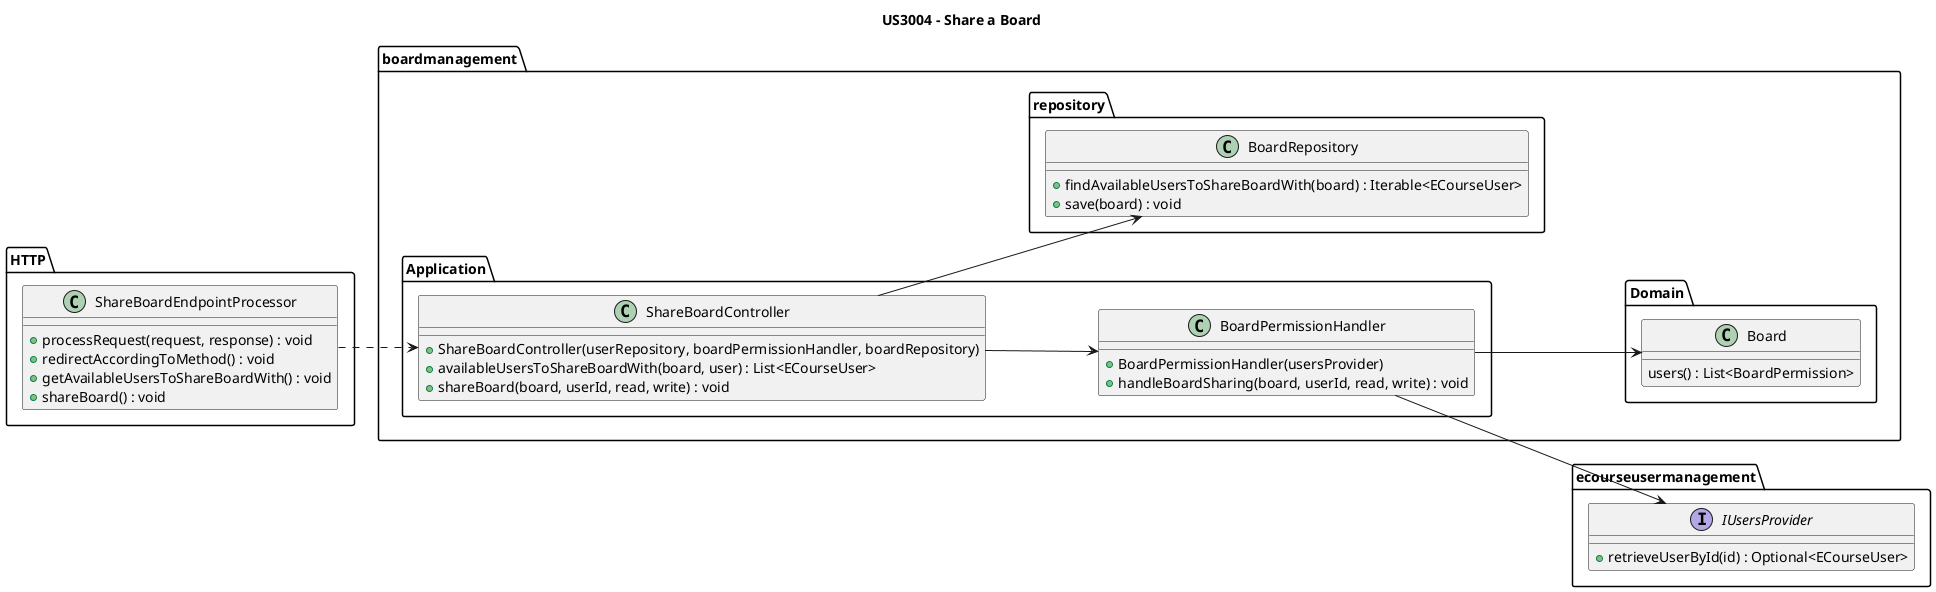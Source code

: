 @startuml

title US3004 - Share a Board

skinparam shadowing false

left to right direction

package HTTP {

    class ShareBoardEndpointProcessor {
      + processRequest(request, response) : void
      + redirectAccordingToMethod() : void
      + getAvailableUsersToShareBoardWith() : void
      + shareBoard() : void
    }
}

package boardmanagement {
package Domain{
    class Board{
        users() : List<BoardPermission>
    }
}

package Application {
    class ShareBoardController {
        + ShareBoardController(userRepository, boardPermissionHandler, boardRepository)
        + availableUsersToShareBoardWith(board, user) : List<ECourseUser>
        + shareBoard(board, userId, read, write) : void
    }

    class BoardPermissionHandler {
        + BoardPermissionHandler(usersProvider)
        + handleBoardSharing(board, userId, read, write) : void
    }
}

package repository{
    class BoardRepository{
        + findAvailableUsersToShareBoardWith(board) : Iterable<ECourseUser>
        + save(board) : void
    }
}
}

package ecourseusermanagement{
    interface IUsersProvider {
        + retrieveUserById(id) : Optional<ECourseUser>
    }
}

ShareBoardEndpointProcessor ..> ShareBoardController
BoardPermissionHandler --> Board
ShareBoardController --> BoardRepository
ShareBoardController --> BoardPermissionHandler
BoardPermissionHandler --> IUsersProvider



@enduml